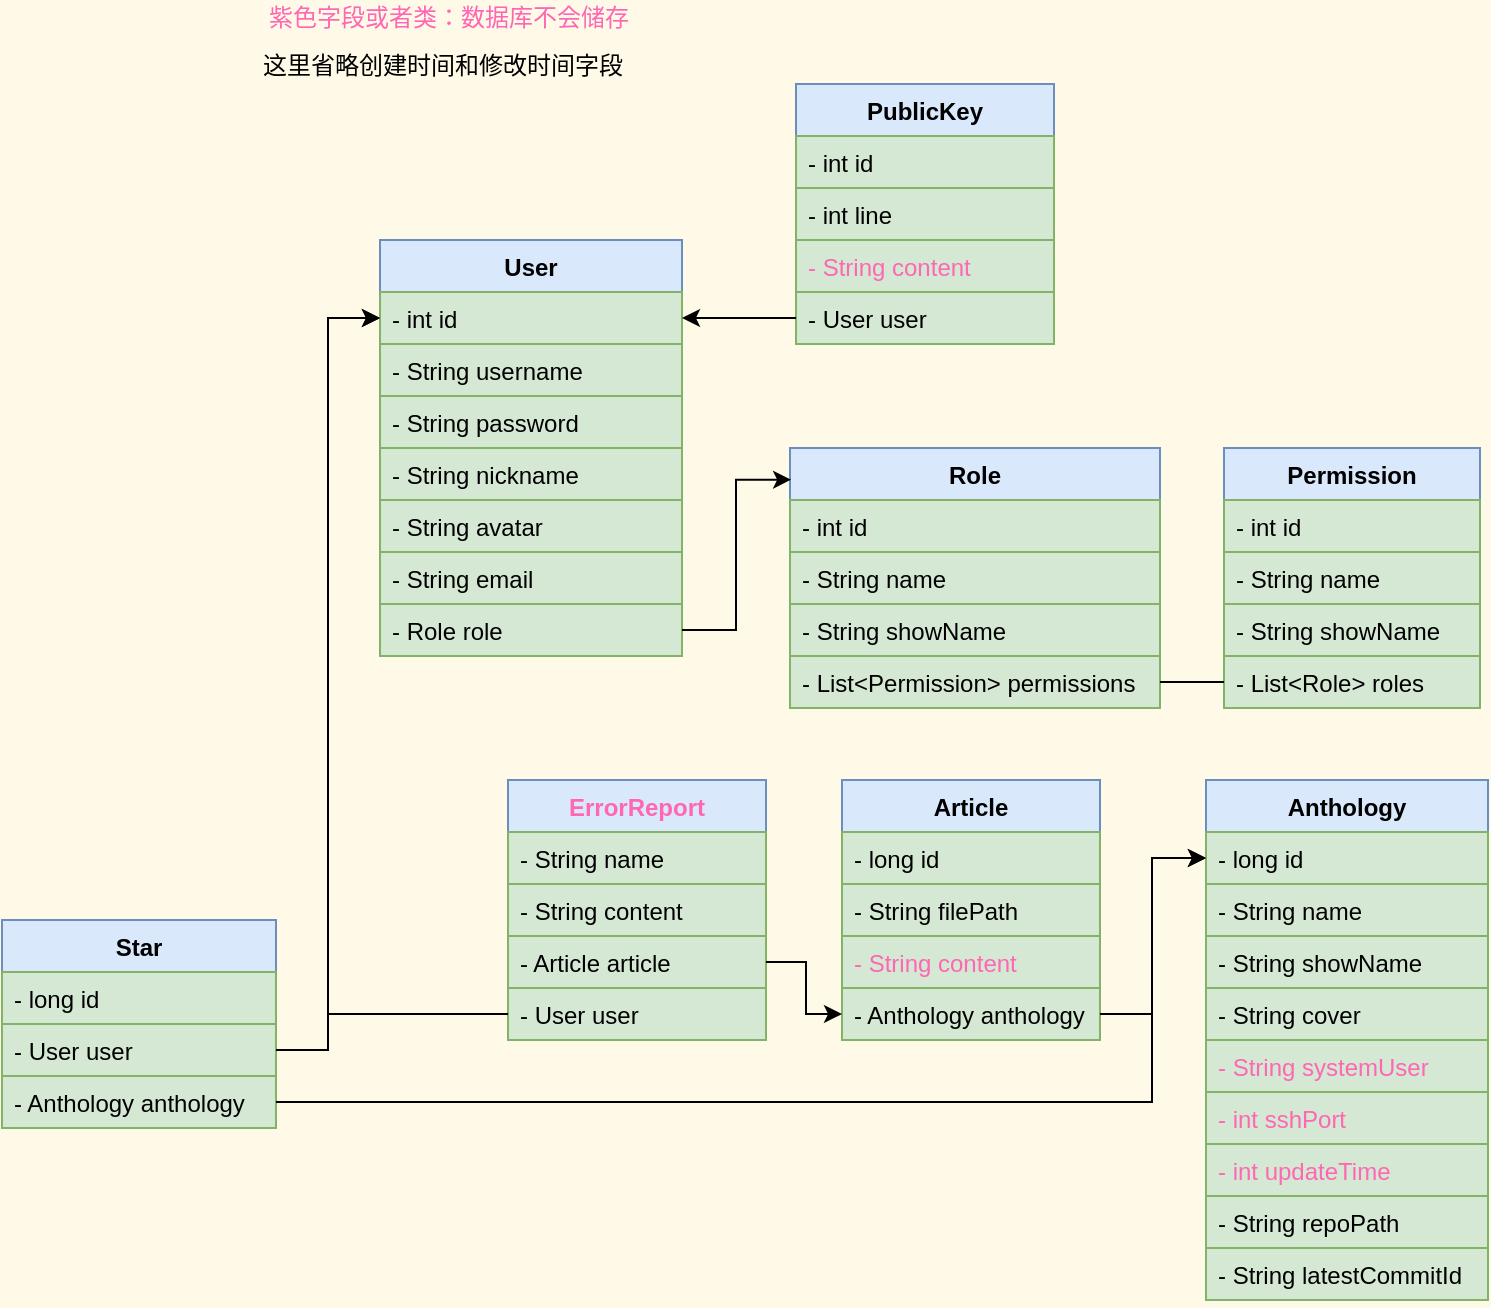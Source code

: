 <mxfile version="19.0.3" type="device" pages="2"><diagram id="wILxJ-nRCRIIZ3_zf6oz" name="类图"><mxGraphModel dx="1038" dy="641" grid="0" gridSize="10" guides="1" tooltips="1" connect="1" arrows="1" fold="1" page="0" pageScale="1" pageWidth="827" pageHeight="1169" background="#FFFAE8" math="0" shadow="0"><root><mxCell id="0"/><mxCell id="1" parent="0"/><mxCell id="WRO1GQqFH-MKX0ff_sbG-9" value="User" style="swimlane;fontStyle=1;align=center;verticalAlign=top;childLayout=stackLayout;horizontal=1;startSize=26;horizontalStack=0;resizeParent=1;resizeParentMax=0;resizeLast=0;collapsible=1;marginBottom=0;fillColor=#dae8fc;strokeColor=#6c8ebf;" parent="1" vertex="1"><mxGeometry x="263" y="176" width="151" height="208" as="geometry"/></mxCell><mxCell id="WRO1GQqFH-MKX0ff_sbG-10" value="- int id" style="text;strokeColor=#82b366;fillColor=#d5e8d4;align=left;verticalAlign=top;spacingLeft=4;spacingRight=4;overflow=hidden;rotatable=0;points=[[0,0.5],[1,0.5]];portConstraint=eastwest;" parent="WRO1GQqFH-MKX0ff_sbG-9" vertex="1"><mxGeometry y="26" width="151" height="26" as="geometry"/></mxCell><mxCell id="WRO1GQqFH-MKX0ff_sbG-12" value="- String username" style="text;strokeColor=#82b366;fillColor=#d5e8d4;align=left;verticalAlign=top;spacingLeft=4;spacingRight=4;overflow=hidden;rotatable=0;points=[[0,0.5],[1,0.5]];portConstraint=eastwest;" parent="WRO1GQqFH-MKX0ff_sbG-9" vertex="1"><mxGeometry y="52" width="151" height="26" as="geometry"/></mxCell><mxCell id="EvGXJdS2gnssmOcRnPen-53" value="- String password" style="text;strokeColor=#82b366;fillColor=#d5e8d4;align=left;verticalAlign=top;spacingLeft=4;spacingRight=4;overflow=hidden;rotatable=0;points=[[0,0.5],[1,0.5]];portConstraint=eastwest;" parent="WRO1GQqFH-MKX0ff_sbG-9" vertex="1"><mxGeometry y="78" width="151" height="26" as="geometry"/></mxCell><mxCell id="WRO1GQqFH-MKX0ff_sbG-14" value="- String nickname" style="text;strokeColor=#82b366;fillColor=#d5e8d4;align=left;verticalAlign=top;spacingLeft=4;spacingRight=4;overflow=hidden;rotatable=0;points=[[0,0.5],[1,0.5]];portConstraint=eastwest;" parent="WRO1GQqFH-MKX0ff_sbG-9" vertex="1"><mxGeometry y="104" width="151" height="26" as="geometry"/></mxCell><mxCell id="WRO1GQqFH-MKX0ff_sbG-13" value="- String avatar" style="text;strokeColor=#82b366;fillColor=#d5e8d4;align=left;verticalAlign=top;spacingLeft=4;spacingRight=4;overflow=hidden;rotatable=0;points=[[0,0.5],[1,0.5]];portConstraint=eastwest;" parent="WRO1GQqFH-MKX0ff_sbG-9" vertex="1"><mxGeometry y="130" width="151" height="26" as="geometry"/></mxCell><mxCell id="EvGXJdS2gnssmOcRnPen-19" value="- String email" style="text;strokeColor=#82b366;fillColor=#d5e8d4;align=left;verticalAlign=top;spacingLeft=4;spacingRight=4;overflow=hidden;rotatable=0;points=[[0,0.5],[1,0.5]];portConstraint=eastwest;" parent="WRO1GQqFH-MKX0ff_sbG-9" vertex="1"><mxGeometry y="156" width="151" height="26" as="geometry"/></mxCell><mxCell id="WRO1GQqFH-MKX0ff_sbG-15" value="- Role role" style="text;strokeColor=#82b366;fillColor=#d5e8d4;align=left;verticalAlign=top;spacingLeft=4;spacingRight=4;overflow=hidden;rotatable=0;points=[[0,0.5],[1,0.5]];portConstraint=eastwest;" parent="WRO1GQqFH-MKX0ff_sbG-9" vertex="1"><mxGeometry y="182" width="151" height="26" as="geometry"/></mxCell><mxCell id="EvGXJdS2gnssmOcRnPen-2" value="Role" style="swimlane;fontStyle=1;align=center;verticalAlign=top;childLayout=stackLayout;horizontal=1;startSize=26;horizontalStack=0;resizeParent=1;resizeParentMax=0;resizeLast=0;collapsible=1;marginBottom=0;fillColor=#dae8fc;strokeColor=#6c8ebf;" parent="1" vertex="1"><mxGeometry x="468" y="280" width="185" height="130" as="geometry"/></mxCell><mxCell id="EvGXJdS2gnssmOcRnPen-3" value="- int id" style="text;strokeColor=#82b366;fillColor=#d5e8d4;align=left;verticalAlign=top;spacingLeft=4;spacingRight=4;overflow=hidden;rotatable=0;points=[[0,0.5],[1,0.5]];portConstraint=eastwest;" parent="EvGXJdS2gnssmOcRnPen-2" vertex="1"><mxGeometry y="26" width="185" height="26" as="geometry"/></mxCell><mxCell id="EvGXJdS2gnssmOcRnPen-4" value="- String name" style="text;strokeColor=#82b366;fillColor=#d5e8d4;align=left;verticalAlign=top;spacingLeft=4;spacingRight=4;overflow=hidden;rotatable=0;points=[[0,0.5],[1,0.5]];portConstraint=eastwest;" parent="EvGXJdS2gnssmOcRnPen-2" vertex="1"><mxGeometry y="52" width="185" height="26" as="geometry"/></mxCell><mxCell id="2Uml_MnLq0i4C8X55gZZ-1" value="- String showName" style="text;strokeColor=#82b366;fillColor=#d5e8d4;align=left;verticalAlign=top;spacingLeft=4;spacingRight=4;overflow=hidden;rotatable=0;points=[[0,0.5],[1,0.5]];portConstraint=eastwest;" parent="EvGXJdS2gnssmOcRnPen-2" vertex="1"><mxGeometry y="78" width="185" height="26" as="geometry"/></mxCell><mxCell id="EvGXJdS2gnssmOcRnPen-16" value="- List&lt;Permission&gt; permissions" style="text;strokeColor=#82b366;fillColor=#d5e8d4;align=left;verticalAlign=top;spacingLeft=4;spacingRight=4;overflow=hidden;rotatable=0;points=[[0,0.5],[1,0.5]];portConstraint=eastwest;" parent="EvGXJdS2gnssmOcRnPen-2" vertex="1"><mxGeometry y="104" width="185" height="26" as="geometry"/></mxCell><mxCell id="EvGXJdS2gnssmOcRnPen-9" value="Permission" style="swimlane;fontStyle=1;align=center;verticalAlign=top;childLayout=stackLayout;horizontal=1;startSize=26;horizontalStack=0;resizeParent=1;resizeParentMax=0;resizeLast=0;collapsible=1;marginBottom=0;fillColor=#dae8fc;strokeColor=#6c8ebf;" parent="1" vertex="1"><mxGeometry x="685" y="280" width="128" height="130" as="geometry"/></mxCell><mxCell id="EvGXJdS2gnssmOcRnPen-10" value="- int id" style="text;strokeColor=#82b366;fillColor=#d5e8d4;align=left;verticalAlign=top;spacingLeft=4;spacingRight=4;overflow=hidden;rotatable=0;points=[[0,0.5],[1,0.5]];portConstraint=eastwest;" parent="EvGXJdS2gnssmOcRnPen-9" vertex="1"><mxGeometry y="26" width="128" height="26" as="geometry"/></mxCell><mxCell id="EvGXJdS2gnssmOcRnPen-11" value="- String name" style="text;strokeColor=#82b366;fillColor=#d5e8d4;align=left;verticalAlign=top;spacingLeft=4;spacingRight=4;overflow=hidden;rotatable=0;points=[[0,0.5],[1,0.5]];portConstraint=eastwest;" parent="EvGXJdS2gnssmOcRnPen-9" vertex="1"><mxGeometry y="52" width="128" height="26" as="geometry"/></mxCell><mxCell id="2Uml_MnLq0i4C8X55gZZ-2" value="- String showName" style="text;strokeColor=#82b366;fillColor=#d5e8d4;align=left;verticalAlign=top;spacingLeft=4;spacingRight=4;overflow=hidden;rotatable=0;points=[[0,0.5],[1,0.5]];portConstraint=eastwest;" parent="EvGXJdS2gnssmOcRnPen-9" vertex="1"><mxGeometry y="78" width="128" height="26" as="geometry"/></mxCell><mxCell id="EvGXJdS2gnssmOcRnPen-14" value="- List&lt;Role&gt; roles" style="text;strokeColor=#82b366;fillColor=#d5e8d4;align=left;verticalAlign=top;spacingLeft=4;spacingRight=4;overflow=hidden;rotatable=0;points=[[0,0.5],[1,0.5]];portConstraint=eastwest;" parent="EvGXJdS2gnssmOcRnPen-9" vertex="1"><mxGeometry y="104" width="128" height="26" as="geometry"/></mxCell><mxCell id="EvGXJdS2gnssmOcRnPen-17" style="edgeStyle=orthogonalEdgeStyle;rounded=0;orthogonalLoop=1;jettySize=auto;html=1;exitX=1;exitY=0.5;exitDx=0;exitDy=0;entryX=0.003;entryY=0.122;entryDx=0;entryDy=0;entryPerimeter=0;" parent="1" source="WRO1GQqFH-MKX0ff_sbG-15" target="EvGXJdS2gnssmOcRnPen-2" edge="1"><mxGeometry relative="1" as="geometry"/></mxCell><mxCell id="EvGXJdS2gnssmOcRnPen-18" style="edgeStyle=orthogonalEdgeStyle;rounded=0;orthogonalLoop=1;jettySize=auto;html=1;exitX=1;exitY=0.5;exitDx=0;exitDy=0;entryX=0;entryY=0.5;entryDx=0;entryDy=0;endArrow=none;endFill=0;" parent="1" source="EvGXJdS2gnssmOcRnPen-16" target="EvGXJdS2gnssmOcRnPen-14" edge="1"><mxGeometry relative="1" as="geometry"/></mxCell><mxCell id="EvGXJdS2gnssmOcRnPen-20" value="Article" style="swimlane;fontStyle=1;align=center;verticalAlign=top;childLayout=stackLayout;horizontal=1;startSize=26;horizontalStack=0;resizeParent=1;resizeParentMax=0;resizeLast=0;collapsible=1;marginBottom=0;fillColor=#dae8fc;strokeColor=#6c8ebf;" parent="1" vertex="1"><mxGeometry x="494" y="446" width="129" height="130" as="geometry"/></mxCell><mxCell id="EvGXJdS2gnssmOcRnPen-21" value="- long id" style="text;strokeColor=#82b366;fillColor=#d5e8d4;align=left;verticalAlign=top;spacingLeft=4;spacingRight=4;overflow=hidden;rotatable=0;points=[[0,0.5],[1,0.5]];portConstraint=eastwest;" parent="EvGXJdS2gnssmOcRnPen-20" vertex="1"><mxGeometry y="26" width="129" height="26" as="geometry"/></mxCell><mxCell id="EvGXJdS2gnssmOcRnPen-29" value="- String filePath" style="text;strokeColor=#82b366;fillColor=#d5e8d4;align=left;verticalAlign=top;spacingLeft=4;spacingRight=4;overflow=hidden;rotatable=0;points=[[0,0.5],[1,0.5]];portConstraint=eastwest;" parent="EvGXJdS2gnssmOcRnPen-20" vertex="1"><mxGeometry y="52" width="129" height="26" as="geometry"/></mxCell><mxCell id="EvGXJdS2gnssmOcRnPen-54" value="- String content" style="text;strokeColor=#82b366;fillColor=#d5e8d4;align=left;verticalAlign=top;spacingLeft=4;spacingRight=4;overflow=hidden;rotatable=0;points=[[0,0.5],[1,0.5]];portConstraint=eastwest;fontColor=#FF66B3;" parent="EvGXJdS2gnssmOcRnPen-20" vertex="1"><mxGeometry y="78" width="129" height="26" as="geometry"/></mxCell><mxCell id="EvGXJdS2gnssmOcRnPen-36" value="- Anthology anthology" style="text;strokeColor=#82b366;fillColor=#d5e8d4;align=left;verticalAlign=top;spacingLeft=4;spacingRight=4;overflow=hidden;rotatable=0;points=[[0,0.5],[1,0.5]];portConstraint=eastwest;" parent="EvGXJdS2gnssmOcRnPen-20" vertex="1"><mxGeometry y="104" width="129" height="26" as="geometry"/></mxCell><mxCell id="EvGXJdS2gnssmOcRnPen-31" value="Anthology" style="swimlane;fontStyle=1;align=center;verticalAlign=top;childLayout=stackLayout;horizontal=1;startSize=26;horizontalStack=0;resizeParent=1;resizeParentMax=0;resizeLast=0;collapsible=1;marginBottom=0;fillColor=#dae8fc;strokeColor=#6c8ebf;" parent="1" vertex="1"><mxGeometry x="676" y="446" width="141" height="260" as="geometry"/></mxCell><mxCell id="EvGXJdS2gnssmOcRnPen-32" value="- long id" style="text;strokeColor=#82b366;fillColor=#d5e8d4;align=left;verticalAlign=top;spacingLeft=4;spacingRight=4;overflow=hidden;rotatable=0;points=[[0,0.5],[1,0.5]];portConstraint=eastwest;" parent="EvGXJdS2gnssmOcRnPen-31" vertex="1"><mxGeometry y="26" width="141" height="26" as="geometry"/></mxCell><mxCell id="EvGXJdS2gnssmOcRnPen-33" value="- String name" style="text;strokeColor=#82b366;fillColor=#d5e8d4;align=left;verticalAlign=top;spacingLeft=4;spacingRight=4;overflow=hidden;rotatable=0;points=[[0,0.5],[1,0.5]];portConstraint=eastwest;" parent="EvGXJdS2gnssmOcRnPen-31" vertex="1"><mxGeometry y="52" width="141" height="26" as="geometry"/></mxCell><mxCell id="NV3eIGNlk2f-MBtnMCLc-1" value="- String showName" style="text;strokeColor=#82b366;fillColor=#d5e8d4;align=left;verticalAlign=top;spacingLeft=4;spacingRight=4;overflow=hidden;rotatable=0;points=[[0,0.5],[1,0.5]];portConstraint=eastwest;" parent="EvGXJdS2gnssmOcRnPen-31" vertex="1"><mxGeometry y="78" width="141" height="26" as="geometry"/></mxCell><mxCell id="iXWzoQddc1kPVXcZnfXH-1" value="- String cover" style="text;strokeColor=#82b366;fillColor=#d5e8d4;align=left;verticalAlign=top;spacingLeft=4;spacingRight=4;overflow=hidden;rotatable=0;points=[[0,0.5],[1,0.5]];portConstraint=eastwest;" parent="EvGXJdS2gnssmOcRnPen-31" vertex="1"><mxGeometry y="104" width="141" height="26" as="geometry"/></mxCell><mxCell id="kJeKdnBDjta2qIGIvdFC-1" value="- String systemUser" style="text;strokeColor=#82b366;fillColor=#d5e8d4;align=left;verticalAlign=top;spacingLeft=4;spacingRight=4;overflow=hidden;rotatable=0;points=[[0,0.5],[1,0.5]];portConstraint=eastwest;fontColor=#FF66B3;" parent="EvGXJdS2gnssmOcRnPen-31" vertex="1"><mxGeometry y="130" width="141" height="26" as="geometry"/></mxCell><mxCell id="3VVfFFbVNGggVwHh4ek0-1" value="- int sshPort" style="text;strokeColor=#82b366;fillColor=#d5e8d4;align=left;verticalAlign=top;spacingLeft=4;spacingRight=4;overflow=hidden;rotatable=0;points=[[0,0.5],[1,0.5]];portConstraint=eastwest;fontColor=#FF66B3;" vertex="1" parent="EvGXJdS2gnssmOcRnPen-31"><mxGeometry y="156" width="141" height="26" as="geometry"/></mxCell><mxCell id="INj5p5lKH3iqRu2ESQi--1" value="- int updateTime" style="text;strokeColor=#82b366;fillColor=#d5e8d4;align=left;verticalAlign=top;spacingLeft=4;spacingRight=4;overflow=hidden;rotatable=0;points=[[0,0.5],[1,0.5]];portConstraint=eastwest;fontColor=#FF66B3;" parent="EvGXJdS2gnssmOcRnPen-31" vertex="1"><mxGeometry y="182" width="141" height="26" as="geometry"/></mxCell><mxCell id="EvGXJdS2gnssmOcRnPen-34" value="- String repoPath" style="text;strokeColor=#82b366;fillColor=#d5e8d4;align=left;verticalAlign=top;spacingLeft=4;spacingRight=4;overflow=hidden;rotatable=0;points=[[0,0.5],[1,0.5]];portConstraint=eastwest;" parent="EvGXJdS2gnssmOcRnPen-31" vertex="1"><mxGeometry y="208" width="141" height="26" as="geometry"/></mxCell><mxCell id="EvGXJdS2gnssmOcRnPen-35" value="- String latestCommitId" style="text;strokeColor=#82b366;fillColor=#d5e8d4;align=left;verticalAlign=top;spacingLeft=4;spacingRight=4;overflow=hidden;rotatable=0;points=[[0,0.5],[1,0.5]];portConstraint=eastwest;" parent="EvGXJdS2gnssmOcRnPen-31" vertex="1"><mxGeometry y="234" width="141" height="26" as="geometry"/></mxCell><mxCell id="EvGXJdS2gnssmOcRnPen-37" style="edgeStyle=orthogonalEdgeStyle;rounded=0;orthogonalLoop=1;jettySize=auto;html=1;exitX=1;exitY=0.5;exitDx=0;exitDy=0;entryX=0;entryY=0.5;entryDx=0;entryDy=0;endArrow=classic;endFill=1;" parent="1" source="EvGXJdS2gnssmOcRnPen-36" target="EvGXJdS2gnssmOcRnPen-32" edge="1"><mxGeometry relative="1" as="geometry"><Array as="points"><mxPoint x="649" y="563"/><mxPoint x="649" y="485"/></Array></mxGeometry></mxCell><mxCell id="EvGXJdS2gnssmOcRnPen-38" value="ErrorReport" style="swimlane;fontStyle=1;align=center;verticalAlign=top;childLayout=stackLayout;horizontal=1;startSize=26;horizontalStack=0;resizeParent=1;resizeParentMax=0;resizeLast=0;collapsible=1;marginBottom=0;fillColor=#dae8fc;strokeColor=#6c8ebf;fontColor=#FF66B3;" parent="1" vertex="1"><mxGeometry x="327" y="446" width="129" height="130" as="geometry"/></mxCell><mxCell id="EvGXJdS2gnssmOcRnPen-40" value="- String name" style="text;strokeColor=#82b366;fillColor=#d5e8d4;align=left;verticalAlign=top;spacingLeft=4;spacingRight=4;overflow=hidden;rotatable=0;points=[[0,0.5],[1,0.5]];portConstraint=eastwest;" parent="EvGXJdS2gnssmOcRnPen-38" vertex="1"><mxGeometry y="26" width="129" height="26" as="geometry"/></mxCell><mxCell id="EvGXJdS2gnssmOcRnPen-41" value="- String content" style="text;strokeColor=#82b366;fillColor=#d5e8d4;align=left;verticalAlign=top;spacingLeft=4;spacingRight=4;overflow=hidden;rotatable=0;points=[[0,0.5],[1,0.5]];portConstraint=eastwest;" parent="EvGXJdS2gnssmOcRnPen-38" vertex="1"><mxGeometry y="52" width="129" height="26" as="geometry"/></mxCell><mxCell id="EvGXJdS2gnssmOcRnPen-42" value="- Article article" style="text;strokeColor=#82b366;fillColor=#d5e8d4;align=left;verticalAlign=top;spacingLeft=4;spacingRight=4;overflow=hidden;rotatable=0;points=[[0,0.5],[1,0.5]];portConstraint=eastwest;" parent="EvGXJdS2gnssmOcRnPen-38" vertex="1"><mxGeometry y="78" width="129" height="26" as="geometry"/></mxCell><mxCell id="ndw8S7PtaUXT7GFEM1Eq-1" value="- User user" style="text;strokeColor=#82b366;fillColor=#d5e8d4;align=left;verticalAlign=top;spacingLeft=4;spacingRight=4;overflow=hidden;rotatable=0;points=[[0,0.5],[1,0.5]];portConstraint=eastwest;" parent="EvGXJdS2gnssmOcRnPen-38" vertex="1"><mxGeometry y="104" width="129" height="26" as="geometry"/></mxCell><mxCell id="EvGXJdS2gnssmOcRnPen-43" style="edgeStyle=orthogonalEdgeStyle;rounded=0;orthogonalLoop=1;jettySize=auto;html=1;exitX=1;exitY=0.5;exitDx=0;exitDy=0;entryX=0;entryY=0.5;entryDx=0;entryDy=0;endArrow=classic;endFill=1;" parent="1" source="EvGXJdS2gnssmOcRnPen-42" target="EvGXJdS2gnssmOcRnPen-36" edge="1"><mxGeometry relative="1" as="geometry"/></mxCell><mxCell id="WLKRW--15k-EWWXqYnvJ-45" value="PublicKey" style="swimlane;fontStyle=1;align=center;verticalAlign=top;childLayout=stackLayout;horizontal=1;startSize=26;horizontalStack=0;resizeParent=1;resizeParentMax=0;resizeLast=0;collapsible=1;marginBottom=0;fillColor=#dae8fc;strokeColor=#6c8ebf;" parent="1" vertex="1"><mxGeometry x="471" y="98" width="129" height="130" as="geometry"/></mxCell><mxCell id="WLKRW--15k-EWWXqYnvJ-46" value="- int id" style="text;strokeColor=#82b366;fillColor=#d5e8d4;align=left;verticalAlign=top;spacingLeft=4;spacingRight=4;overflow=hidden;rotatable=0;points=[[0,0.5],[1,0.5]];portConstraint=eastwest;" parent="WLKRW--15k-EWWXqYnvJ-45" vertex="1"><mxGeometry y="26" width="129" height="26" as="geometry"/></mxCell><mxCell id="WLKRW--15k-EWWXqYnvJ-49" value="- int line" style="text;strokeColor=#82b366;fillColor=#d5e8d4;align=left;verticalAlign=top;spacingLeft=4;spacingRight=4;overflow=hidden;rotatable=0;points=[[0,0.5],[1,0.5]];portConstraint=eastwest;" parent="WLKRW--15k-EWWXqYnvJ-45" vertex="1"><mxGeometry y="52" width="129" height="26" as="geometry"/></mxCell><mxCell id="WLKRW--15k-EWWXqYnvJ-50" value="- String content" style="text;strokeColor=#82b366;fillColor=#d5e8d4;align=left;verticalAlign=top;spacingLeft=4;spacingRight=4;overflow=hidden;rotatable=0;points=[[0,0.5],[1,0.5]];portConstraint=eastwest;fontColor=#FF66B3;" parent="WLKRW--15k-EWWXqYnvJ-45" vertex="1"><mxGeometry y="78" width="129" height="26" as="geometry"/></mxCell><mxCell id="WLKRW--15k-EWWXqYnvJ-47" value="- User user" style="text;strokeColor=#82b366;fillColor=#d5e8d4;align=left;verticalAlign=top;spacingLeft=4;spacingRight=4;overflow=hidden;rotatable=0;points=[[0,0.5],[1,0.5]];portConstraint=eastwest;" parent="WLKRW--15k-EWWXqYnvJ-45" vertex="1"><mxGeometry y="104" width="129" height="26" as="geometry"/></mxCell><mxCell id="WLKRW--15k-EWWXqYnvJ-51" style="edgeStyle=orthogonalEdgeStyle;rounded=0;orthogonalLoop=1;jettySize=auto;html=1;exitX=0;exitY=0.5;exitDx=0;exitDy=0;entryX=1;entryY=0.5;entryDx=0;entryDy=0;endArrow=classic;endFill=1;" parent="1" source="WLKRW--15k-EWWXqYnvJ-47" target="WRO1GQqFH-MKX0ff_sbG-10" edge="1"><mxGeometry relative="1" as="geometry"/></mxCell><mxCell id="WLKRW--15k-EWWXqYnvJ-52" value="紫色字段或者类：数据库不会储存" style="text;html=1;align=center;verticalAlign=middle;resizable=0;points=[];autosize=1;strokeColor=none;fillColor=none;fontColor=#FF66B3;" parent="1" vertex="1"><mxGeometry x="202" y="56" width="190" height="18" as="geometry"/></mxCell><mxCell id="lPy74XsBHY-HFz9wNdJ7-1" value="这里省略创建时间和修改时间字段" style="text;html=1;align=center;verticalAlign=middle;resizable=0;points=[];autosize=1;strokeColor=none;fillColor=none;" parent="1" vertex="1"><mxGeometry x="199" y="80" width="190" height="18" as="geometry"/></mxCell><mxCell id="S6ZEdvKxkXjEGz55FUWK-1" value="Star" style="swimlane;fontStyle=1;align=center;verticalAlign=top;childLayout=stackLayout;horizontal=1;startSize=26;horizontalStack=0;resizeParent=1;resizeParentMax=0;resizeLast=0;collapsible=1;marginBottom=0;fillColor=#dae8fc;strokeColor=#6c8ebf;" parent="1" vertex="1"><mxGeometry x="74" y="516" width="137" height="104" as="geometry"/></mxCell><mxCell id="S6ZEdvKxkXjEGz55FUWK-2" value="- long id" style="text;strokeColor=#82b366;fillColor=#d5e8d4;align=left;verticalAlign=top;spacingLeft=4;spacingRight=4;overflow=hidden;rotatable=0;points=[[0,0.5],[1,0.5]];portConstraint=eastwest;" parent="S6ZEdvKxkXjEGz55FUWK-1" vertex="1"><mxGeometry y="26" width="137" height="26" as="geometry"/></mxCell><mxCell id="S6ZEdvKxkXjEGz55FUWK-3" value="- User user" style="text;strokeColor=#82b366;fillColor=#d5e8d4;align=left;verticalAlign=top;spacingLeft=4;spacingRight=4;overflow=hidden;rotatable=0;points=[[0,0.5],[1,0.5]];portConstraint=eastwest;" parent="S6ZEdvKxkXjEGz55FUWK-1" vertex="1"><mxGeometry y="52" width="137" height="26" as="geometry"/></mxCell><mxCell id="S6ZEdvKxkXjEGz55FUWK-6" value="- Anthology anthology" style="text;strokeColor=#82b366;fillColor=#d5e8d4;align=left;verticalAlign=top;spacingLeft=4;spacingRight=4;overflow=hidden;rotatable=0;points=[[0,0.5],[1,0.5]];portConstraint=eastwest;" parent="S6ZEdvKxkXjEGz55FUWK-1" vertex="1"><mxGeometry y="78" width="137" height="26" as="geometry"/></mxCell><mxCell id="S6ZEdvKxkXjEGz55FUWK-7" style="edgeStyle=orthogonalEdgeStyle;rounded=0;orthogonalLoop=1;jettySize=auto;html=1;exitX=1;exitY=0.5;exitDx=0;exitDy=0;entryX=0;entryY=0.5;entryDx=0;entryDy=0;" parent="1" source="S6ZEdvKxkXjEGz55FUWK-3" target="WRO1GQqFH-MKX0ff_sbG-10" edge="1"><mxGeometry relative="1" as="geometry"/></mxCell><mxCell id="S6ZEdvKxkXjEGz55FUWK-8" style="edgeStyle=orthogonalEdgeStyle;rounded=0;orthogonalLoop=1;jettySize=auto;html=1;exitX=1;exitY=0.5;exitDx=0;exitDy=0;entryX=0;entryY=0.5;entryDx=0;entryDy=0;" parent="1" source="S6ZEdvKxkXjEGz55FUWK-6" target="EvGXJdS2gnssmOcRnPen-32" edge="1"><mxGeometry relative="1" as="geometry"><Array as="points"><mxPoint x="649" y="607"/><mxPoint x="649" y="485"/></Array></mxGeometry></mxCell><mxCell id="ndw8S7PtaUXT7GFEM1Eq-2" style="edgeStyle=orthogonalEdgeStyle;rounded=0;orthogonalLoop=1;jettySize=auto;html=1;exitX=0;exitY=0.5;exitDx=0;exitDy=0;entryX=0;entryY=0.5;entryDx=0;entryDy=0;" parent="1" source="ndw8S7PtaUXT7GFEM1Eq-1" target="WRO1GQqFH-MKX0ff_sbG-10" edge="1"><mxGeometry relative="1" as="geometry"><Array as="points"><mxPoint x="237" y="563"/><mxPoint x="237" y="215"/></Array></mxGeometry></mxCell></root></mxGraphModel></diagram><diagram id="JHanxzREZH7IJ0J7ykRV" name="数据库"><mxGraphModel dx="1102" dy="1077" grid="0" gridSize="10" guides="1" tooltips="1" connect="1" arrows="1" fold="1" page="0" pageScale="1" pageWidth="827" pageHeight="1169" background="#E3FFFC" math="0" shadow="0"><root><mxCell id="0"/><mxCell id="1" parent="0"/><mxCell id="LYIgKGGrVmpGQKhspQbY-1" value="user" style="swimlane;fontStyle=1;align=center;verticalAlign=top;childLayout=stackLayout;horizontal=1;startSize=26;horizontalStack=0;resizeParent=1;resizeParentMax=0;resizeLast=0;collapsible=1;marginBottom=0;fillColor=#e1d5e7;strokeColor=#9673a6;" parent="1" vertex="1"><mxGeometry x="333" y="49" width="186" height="208" as="geometry"/></mxCell><mxCell id="LYIgKGGrVmpGQKhspQbY-2" value="- int id" style="text;strokeColor=#d6b656;fillColor=#fff2cc;align=left;verticalAlign=top;spacingLeft=4;spacingRight=4;overflow=hidden;rotatable=0;points=[[0,0.5],[1,0.5]];portConstraint=eastwest;" parent="LYIgKGGrVmpGQKhspQbY-1" vertex="1"><mxGeometry y="26" width="186" height="26" as="geometry"/></mxCell><mxCell id="LYIgKGGrVmpGQKhspQbY-3" value="- varchar(16) username" style="text;strokeColor=#d6b656;fillColor=#fff2cc;align=left;verticalAlign=top;spacingLeft=4;spacingRight=4;overflow=hidden;rotatable=0;points=[[0,0.5],[1,0.5]];portConstraint=eastwest;" parent="LYIgKGGrVmpGQKhspQbY-1" vertex="1"><mxGeometry y="52" width="186" height="26" as="geometry"/></mxCell><mxCell id="LYIgKGGrVmpGQKhspQbY-4" value="- varchar(64) password" style="text;strokeColor=#d6b656;fillColor=#fff2cc;align=left;verticalAlign=top;spacingLeft=4;spacingRight=4;overflow=hidden;rotatable=0;points=[[0,0.5],[1,0.5]];portConstraint=eastwest;" parent="LYIgKGGrVmpGQKhspQbY-1" vertex="1"><mxGeometry y="78" width="186" height="26" as="geometry"/></mxCell><mxCell id="LYIgKGGrVmpGQKhspQbY-5" value="- varchar(32) nickname" style="text;strokeColor=#d6b656;fillColor=#fff2cc;align=left;verticalAlign=top;spacingLeft=4;spacingRight=4;overflow=hidden;rotatable=0;points=[[0,0.5],[1,0.5]];portConstraint=eastwest;" parent="LYIgKGGrVmpGQKhspQbY-1" vertex="1"><mxGeometry y="104" width="186" height="26" as="geometry"/></mxCell><mxCell id="LYIgKGGrVmpGQKhspQbY-6" value="- varchar(1024) avatar" style="text;strokeColor=#d6b656;fillColor=#fff2cc;align=left;verticalAlign=top;spacingLeft=4;spacingRight=4;overflow=hidden;rotatable=0;points=[[0,0.5],[1,0.5]];portConstraint=eastwest;" parent="LYIgKGGrVmpGQKhspQbY-1" vertex="1"><mxGeometry y="130" width="186" height="26" as="geometry"/></mxCell><mxCell id="LYIgKGGrVmpGQKhspQbY-7" value="- varchar(64) email" style="text;strokeColor=#d6b656;fillColor=#fff2cc;align=left;verticalAlign=top;spacingLeft=4;spacingRight=4;overflow=hidden;rotatable=0;points=[[0,0.5],[1,0.5]];portConstraint=eastwest;" parent="LYIgKGGrVmpGQKhspQbY-1" vertex="1"><mxGeometry y="156" width="186" height="26" as="geometry"/></mxCell><mxCell id="LYIgKGGrVmpGQKhspQbY-8" value="- int role_id" style="text;strokeColor=#d6b656;fillColor=#fff2cc;align=left;verticalAlign=top;spacingLeft=4;spacingRight=4;overflow=hidden;rotatable=0;points=[[0,0.5],[1,0.5]];portConstraint=eastwest;" parent="LYIgKGGrVmpGQKhspQbY-1" vertex="1"><mxGeometry y="182" width="186" height="26" as="geometry"/></mxCell><mxCell id="r5CsMy7z81uoZ2NrsNFu-1" value="role" style="swimlane;fontStyle=1;align=center;verticalAlign=top;childLayout=stackLayout;horizontal=1;startSize=26;horizontalStack=0;resizeParent=1;resizeParentMax=0;resizeLast=0;collapsible=1;marginBottom=0;fillColor=#e1d5e7;strokeColor=#9673a6;" parent="1" vertex="1"><mxGeometry x="562" y="112" width="155" height="104" as="geometry"/></mxCell><mxCell id="r5CsMy7z81uoZ2NrsNFu-2" value="- int id" style="text;strokeColor=#d6b656;fillColor=#fff2cc;align=left;verticalAlign=top;spacingLeft=4;spacingRight=4;overflow=hidden;rotatable=0;points=[[0,0.5],[1,0.5]];portConstraint=eastwest;" parent="r5CsMy7z81uoZ2NrsNFu-1" vertex="1"><mxGeometry y="26" width="155" height="26" as="geometry"/></mxCell><mxCell id="r5CsMy7z81uoZ2NrsNFu-3" value="- varchar(32) name" style="text;strokeColor=#d6b656;fillColor=#fff2cc;align=left;verticalAlign=top;spacingLeft=4;spacingRight=4;overflow=hidden;rotatable=0;points=[[0,0.5],[1,0.5]];portConstraint=eastwest;" parent="r5CsMy7z81uoZ2NrsNFu-1" vertex="1"><mxGeometry y="52" width="155" height="26" as="geometry"/></mxCell><mxCell id="Ego-QDA6eMyUf-UU13vf-1" value="- varchar(32) show_name" style="text;strokeColor=#d6b656;fillColor=#fff2cc;align=left;verticalAlign=top;spacingLeft=4;spacingRight=4;overflow=hidden;rotatable=0;points=[[0,0.5],[1,0.5]];portConstraint=eastwest;" vertex="1" parent="r5CsMy7z81uoZ2NrsNFu-1"><mxGeometry y="78" width="155" height="26" as="geometry"/></mxCell><mxCell id="r5CsMy7z81uoZ2NrsNFu-9" value="permission" style="swimlane;fontStyle=1;align=center;verticalAlign=top;childLayout=stackLayout;horizontal=1;startSize=26;horizontalStack=0;resizeParent=1;resizeParentMax=0;resizeLast=0;collapsible=1;marginBottom=0;fillColor=#e1d5e7;strokeColor=#9673a6;" parent="1" vertex="1"><mxGeometry x="924" y="112" width="150" height="104" as="geometry"/></mxCell><mxCell id="r5CsMy7z81uoZ2NrsNFu-10" value="- int id" style="text;strokeColor=#d6b656;fillColor=#fff2cc;align=left;verticalAlign=top;spacingLeft=4;spacingRight=4;overflow=hidden;rotatable=0;points=[[0,0.5],[1,0.5]];portConstraint=eastwest;" parent="r5CsMy7z81uoZ2NrsNFu-9" vertex="1"><mxGeometry y="26" width="150" height="26" as="geometry"/></mxCell><mxCell id="r5CsMy7z81uoZ2NrsNFu-11" value="- varchar(32) name" style="text;strokeColor=#d6b656;fillColor=#fff2cc;align=left;verticalAlign=top;spacingLeft=4;spacingRight=4;overflow=hidden;rotatable=0;points=[[0,0.5],[1,0.5]];portConstraint=eastwest;" parent="r5CsMy7z81uoZ2NrsNFu-9" vertex="1"><mxGeometry y="52" width="150" height="26" as="geometry"/></mxCell><mxCell id="Ego-QDA6eMyUf-UU13vf-2" value="- varchar(32) show_name" style="text;strokeColor=#d6b656;fillColor=#fff2cc;align=left;verticalAlign=top;spacingLeft=4;spacingRight=4;overflow=hidden;rotatable=0;points=[[0,0.5],[1,0.5]];portConstraint=eastwest;" vertex="1" parent="r5CsMy7z81uoZ2NrsNFu-9"><mxGeometry y="78" width="150" height="26" as="geometry"/></mxCell><mxCell id="r5CsMy7z81uoZ2NrsNFu-12" value="role_permission" style="swimlane;fontStyle=1;align=center;verticalAlign=top;childLayout=stackLayout;horizontal=1;startSize=26;horizontalStack=0;resizeParent=1;resizeParentMax=0;resizeLast=0;collapsible=1;marginBottom=0;fillColor=#f8cecc;strokeColor=#b85450;" parent="1" vertex="1"><mxGeometry x="752" y="125" width="129" height="78" as="geometry"/></mxCell><mxCell id="r5CsMy7z81uoZ2NrsNFu-13" value="- int role_id" style="text;strokeColor=#82b366;fillColor=#d5e8d4;align=left;verticalAlign=top;spacingLeft=4;spacingRight=4;overflow=hidden;rotatable=0;points=[[0,0.5],[1,0.5]];portConstraint=eastwest;" parent="r5CsMy7z81uoZ2NrsNFu-12" vertex="1"><mxGeometry y="26" width="129" height="26" as="geometry"/></mxCell><mxCell id="r5CsMy7z81uoZ2NrsNFu-14" value="- int permission_id" style="text;strokeColor=#82b366;fillColor=#d5e8d4;align=left;verticalAlign=top;spacingLeft=4;spacingRight=4;overflow=hidden;rotatable=0;points=[[0,0.5],[1,0.5]];portConstraint=eastwest;" parent="r5CsMy7z81uoZ2NrsNFu-12" vertex="1"><mxGeometry y="52" width="129" height="26" as="geometry"/></mxCell><mxCell id="r5CsMy7z81uoZ2NrsNFu-17" style="edgeStyle=orthogonalEdgeStyle;rounded=0;orthogonalLoop=1;jettySize=auto;html=1;exitX=1;exitY=0.5;exitDx=0;exitDy=0;entryX=0;entryY=0.5;entryDx=0;entryDy=0;fontColor=#FF66B3;endArrow=classic;endFill=1;" parent="1" source="LYIgKGGrVmpGQKhspQbY-8" target="r5CsMy7z81uoZ2NrsNFu-2" edge="1"><mxGeometry relative="1" as="geometry"/></mxCell><mxCell id="r5CsMy7z81uoZ2NrsNFu-18" value="public_key" style="swimlane;fontStyle=1;align=center;verticalAlign=top;childLayout=stackLayout;horizontal=1;startSize=26;horizontalStack=0;resizeParent=1;resizeParentMax=0;resizeLast=0;collapsible=1;marginBottom=0;fillColor=#e1d5e7;strokeColor=#9673a6;" parent="1" vertex="1"><mxGeometry x="113" y="160" width="129" height="104" as="geometry"/></mxCell><mxCell id="r5CsMy7z81uoZ2NrsNFu-19" value="- int id" style="text;strokeColor=#d6b656;fillColor=#fff2cc;align=left;verticalAlign=top;spacingLeft=4;spacingRight=4;overflow=hidden;rotatable=0;points=[[0,0.5],[1,0.5]];portConstraint=eastwest;" parent="r5CsMy7z81uoZ2NrsNFu-18" vertex="1"><mxGeometry y="26" width="129" height="26" as="geometry"/></mxCell><mxCell id="r5CsMy7z81uoZ2NrsNFu-20" value="- int line" style="text;strokeColor=#d6b656;fillColor=#fff2cc;align=left;verticalAlign=top;spacingLeft=4;spacingRight=4;overflow=hidden;rotatable=0;points=[[0,0.5],[1,0.5]];portConstraint=eastwest;" parent="r5CsMy7z81uoZ2NrsNFu-18" vertex="1"><mxGeometry y="52" width="129" height="26" as="geometry"/></mxCell><mxCell id="r5CsMy7z81uoZ2NrsNFu-21" value="- int user_id" style="text;strokeColor=#d6b656;fillColor=#fff2cc;align=left;verticalAlign=top;spacingLeft=4;spacingRight=4;overflow=hidden;rotatable=0;points=[[0,0.5],[1,0.5]];portConstraint=eastwest;" parent="r5CsMy7z81uoZ2NrsNFu-18" vertex="1"><mxGeometry y="78" width="129" height="26" as="geometry"/></mxCell><mxCell id="r5CsMy7z81uoZ2NrsNFu-22" style="edgeStyle=orthogonalEdgeStyle;rounded=0;orthogonalLoop=1;jettySize=auto;html=1;exitX=1;exitY=0.5;exitDx=0;exitDy=0;fontColor=#FF66B3;endArrow=classic;endFill=1;entryX=0;entryY=0.5;entryDx=0;entryDy=0;" parent="1" source="r5CsMy7z81uoZ2NrsNFu-21" target="LYIgKGGrVmpGQKhspQbY-2" edge="1"><mxGeometry relative="1" as="geometry"><mxPoint x="480" y="327" as="targetPoint"/></mxGeometry></mxCell><mxCell id="r5CsMy7z81uoZ2NrsNFu-24" value="article" style="swimlane;fontStyle=1;align=center;verticalAlign=top;childLayout=stackLayout;horizontal=1;startSize=26;horizontalStack=0;resizeParent=1;resizeParentMax=0;resizeLast=0;collapsible=1;marginBottom=0;fillColor=#e1d5e7;strokeColor=#9673a6;" parent="1" vertex="1"><mxGeometry x="369" y="295" width="144" height="104" as="geometry"/></mxCell><mxCell id="r5CsMy7z81uoZ2NrsNFu-25" value="- bigint id" style="text;strokeColor=#d6b656;fillColor=#fff2cc;align=left;verticalAlign=top;spacingLeft=4;spacingRight=4;overflow=hidden;rotatable=0;points=[[0,0.5],[1,0.5]];portConstraint=eastwest;" parent="r5CsMy7z81uoZ2NrsNFu-24" vertex="1"><mxGeometry y="26" width="144" height="26" as="geometry"/></mxCell><mxCell id="r5CsMy7z81uoZ2NrsNFu-26" value="- varchar(2048) file_path" style="text;strokeColor=#d6b656;fillColor=#fff2cc;align=left;verticalAlign=top;spacingLeft=4;spacingRight=4;overflow=hidden;rotatable=0;points=[[0,0.5],[1,0.5]];portConstraint=eastwest;" parent="r5CsMy7z81uoZ2NrsNFu-24" vertex="1"><mxGeometry y="52" width="144" height="26" as="geometry"/></mxCell><mxCell id="r5CsMy7z81uoZ2NrsNFu-27" value="- bigint anthology_id" style="text;strokeColor=#d6b656;fillColor=#fff2cc;align=left;verticalAlign=top;spacingLeft=4;spacingRight=4;overflow=hidden;rotatable=0;points=[[0,0.5],[1,0.5]];portConstraint=eastwest;" parent="r5CsMy7z81uoZ2NrsNFu-24" vertex="1"><mxGeometry y="78" width="144" height="26" as="geometry"/></mxCell><mxCell id="r5CsMy7z81uoZ2NrsNFu-28" value="anthology" style="swimlane;fontStyle=1;align=center;verticalAlign=top;childLayout=stackLayout;horizontal=1;startSize=26;horizontalStack=0;resizeParent=1;resizeParentMax=0;resizeLast=0;collapsible=1;marginBottom=0;fillColor=#e1d5e7;strokeColor=#9673a6;" parent="1" vertex="1"><mxGeometry x="562" y="282" width="177.5" height="182" as="geometry"/></mxCell><mxCell id="r5CsMy7z81uoZ2NrsNFu-29" value="- bigint id" style="text;strokeColor=#d6b656;fillColor=#fff2cc;align=left;verticalAlign=top;spacingLeft=4;spacingRight=4;overflow=hidden;rotatable=0;points=[[0,0.5],[1,0.5]];portConstraint=eastwest;" parent="r5CsMy7z81uoZ2NrsNFu-28" vertex="1"><mxGeometry y="26" width="177.5" height="26" as="geometry"/></mxCell><mxCell id="r5CsMy7z81uoZ2NrsNFu-33" value="- varchar(64) name" style="text;strokeColor=#d6b656;fillColor=#fff2cc;align=left;verticalAlign=top;spacingLeft=4;spacingRight=4;overflow=hidden;rotatable=0;points=[[0,0.5],[1,0.5]];portConstraint=eastwest;" parent="r5CsMy7z81uoZ2NrsNFu-28" vertex="1"><mxGeometry y="52" width="177.5" height="26" as="geometry"/></mxCell><mxCell id="KTrHuUMu-7FGgshHTW_8-1" value="- varchar(64) show_name" style="text;strokeColor=#d6b656;fillColor=#fff2cc;align=left;verticalAlign=top;spacingLeft=4;spacingRight=4;overflow=hidden;rotatable=0;points=[[0,0.5],[1,0.5]];portConstraint=eastwest;" parent="r5CsMy7z81uoZ2NrsNFu-28" vertex="1"><mxGeometry y="78" width="177.5" height="26" as="geometry"/></mxCell><mxCell id="s-O_5oLlW_M4nHjRaqBY-1" value="- varchar(1024) cover" style="text;strokeColor=#d6b656;fillColor=#fff2cc;align=left;verticalAlign=top;spacingLeft=4;spacingRight=4;overflow=hidden;rotatable=0;points=[[0,0.5],[1,0.5]];portConstraint=eastwest;" parent="r5CsMy7z81uoZ2NrsNFu-28" vertex="1"><mxGeometry y="104" width="177.5" height="26" as="geometry"/></mxCell><mxCell id="r5CsMy7z81uoZ2NrsNFu-30" value="- varchar(2048) repo_path" style="text;strokeColor=#d6b656;fillColor=#fff2cc;align=left;verticalAlign=top;spacingLeft=4;spacingRight=4;overflow=hidden;rotatable=0;points=[[0,0.5],[1,0.5]];portConstraint=eastwest;" parent="r5CsMy7z81uoZ2NrsNFu-28" vertex="1"><mxGeometry y="130" width="177.5" height="26" as="geometry"/></mxCell><mxCell id="r5CsMy7z81uoZ2NrsNFu-31" value="- varchar(40) latest_commit_id" style="text;strokeColor=#d6b656;fillColor=#fff2cc;align=left;verticalAlign=top;spacingLeft=4;spacingRight=4;overflow=hidden;rotatable=0;points=[[0,0.5],[1,0.5]];portConstraint=eastwest;" parent="r5CsMy7z81uoZ2NrsNFu-28" vertex="1"><mxGeometry y="156" width="177.5" height="26" as="geometry"/></mxCell><mxCell id="r5CsMy7z81uoZ2NrsNFu-32" style="edgeStyle=orthogonalEdgeStyle;rounded=0;orthogonalLoop=1;jettySize=auto;html=1;exitX=1;exitY=0.5;exitDx=0;exitDy=0;entryX=0;entryY=0.5;entryDx=0;entryDy=0;fontColor=#FF66B3;endArrow=classic;endFill=1;" parent="1" source="r5CsMy7z81uoZ2NrsNFu-27" target="r5CsMy7z81uoZ2NrsNFu-29" edge="1"><mxGeometry relative="1" as="geometry"/></mxCell><mxCell id="r5CsMy7z81uoZ2NrsNFu-34" value="&lt;font color=&quot;#000000&quot;&gt;int采用自增id，bigint采用雪花id&lt;/font&gt;" style="text;html=1;align=center;verticalAlign=middle;resizable=0;points=[];autosize=1;strokeColor=none;fillColor=none;fontColor=#FF66B3;" parent="1" vertex="1"><mxGeometry x="105" y="-100" width="178" height="18" as="geometry"/></mxCell><mxCell id="WJaGrRt8w3W83KqoRpix-1" style="edgeStyle=orthogonalEdgeStyle;rounded=0;orthogonalLoop=1;jettySize=auto;html=1;exitX=0;exitY=0.5;exitDx=0;exitDy=0;entryX=1;entryY=0.5;entryDx=0;entryDy=0;" parent="1" source="r5CsMy7z81uoZ2NrsNFu-13" target="r5CsMy7z81uoZ2NrsNFu-1" edge="1"><mxGeometry relative="1" as="geometry"/></mxCell><mxCell id="WJaGrRt8w3W83KqoRpix-2" style="edgeStyle=orthogonalEdgeStyle;rounded=0;orthogonalLoop=1;jettySize=auto;html=1;exitX=1;exitY=0.5;exitDx=0;exitDy=0;" parent="1" source="r5CsMy7z81uoZ2NrsNFu-14" target="r5CsMy7z81uoZ2NrsNFu-11" edge="1"><mxGeometry relative="1" as="geometry"/></mxCell><mxCell id="KaKs99cgZU0GaaAdnNEj-1" value="这里省略创建时间和修改时间字段" style="text;html=1;align=center;verticalAlign=middle;resizable=0;points=[];autosize=1;strokeColor=none;fillColor=none;" parent="1" vertex="1"><mxGeometry x="96" y="-78" width="190" height="18" as="geometry"/></mxCell><mxCell id="LULFnapiilHGDdqN_mxW-1" value="star" style="swimlane;fontStyle=1;align=center;verticalAlign=top;childLayout=stackLayout;horizontal=1;startSize=26;horizontalStack=0;resizeParent=1;resizeParentMax=0;resizeLast=0;collapsible=1;marginBottom=0;fillColor=#e1d5e7;strokeColor=#9673a6;" parent="1" vertex="1"><mxGeometry x="117" y="381" width="144" height="104" as="geometry"/></mxCell><mxCell id="LULFnapiilHGDdqN_mxW-2" value="- bigint id" style="text;strokeColor=#d6b656;fillColor=#fff2cc;align=left;verticalAlign=top;spacingLeft=4;spacingRight=4;overflow=hidden;rotatable=0;points=[[0,0.5],[1,0.5]];portConstraint=eastwest;" parent="LULFnapiilHGDdqN_mxW-1" vertex="1"><mxGeometry y="26" width="144" height="26" as="geometry"/></mxCell><mxCell id="LULFnapiilHGDdqN_mxW-3" value="- int user_id" style="text;strokeColor=#d6b656;fillColor=#fff2cc;align=left;verticalAlign=top;spacingLeft=4;spacingRight=4;overflow=hidden;rotatable=0;points=[[0,0.5],[1,0.5]];portConstraint=eastwest;" parent="LULFnapiilHGDdqN_mxW-1" vertex="1"><mxGeometry y="52" width="144" height="26" as="geometry"/></mxCell><mxCell id="LULFnapiilHGDdqN_mxW-4" value="- bigint anthology_id" style="text;strokeColor=#d6b656;fillColor=#fff2cc;align=left;verticalAlign=top;spacingLeft=4;spacingRight=4;overflow=hidden;rotatable=0;points=[[0,0.5],[1,0.5]];portConstraint=eastwest;" parent="LULFnapiilHGDdqN_mxW-1" vertex="1"><mxGeometry y="78" width="144" height="26" as="geometry"/></mxCell><mxCell id="pq91Jy5J1E7uNbLlEQXV-1" style="edgeStyle=orthogonalEdgeStyle;rounded=0;orthogonalLoop=1;jettySize=auto;html=1;exitX=1;exitY=0.5;exitDx=0;exitDy=0;entryX=0;entryY=0.5;entryDx=0;entryDy=0;" parent="1" source="LULFnapiilHGDdqN_mxW-3" target="LYIgKGGrVmpGQKhspQbY-2" edge="1"><mxGeometry relative="1" as="geometry"><Array as="points"><mxPoint x="288" y="446"/><mxPoint x="288" y="88"/></Array></mxGeometry></mxCell><mxCell id="pq91Jy5J1E7uNbLlEQXV-2" style="edgeStyle=orthogonalEdgeStyle;rounded=0;orthogonalLoop=1;jettySize=auto;html=1;exitX=1;exitY=0.5;exitDx=0;exitDy=0;entryX=0;entryY=0.25;entryDx=0;entryDy=0;" parent="1" source="LULFnapiilHGDdqN_mxW-4" target="r5CsMy7z81uoZ2NrsNFu-28" edge="1"><mxGeometry relative="1" as="geometry"><Array as="points"><mxPoint x="538" y="472"/><mxPoint x="538" y="321"/></Array></mxGeometry></mxCell></root></mxGraphModel></diagram></mxfile>